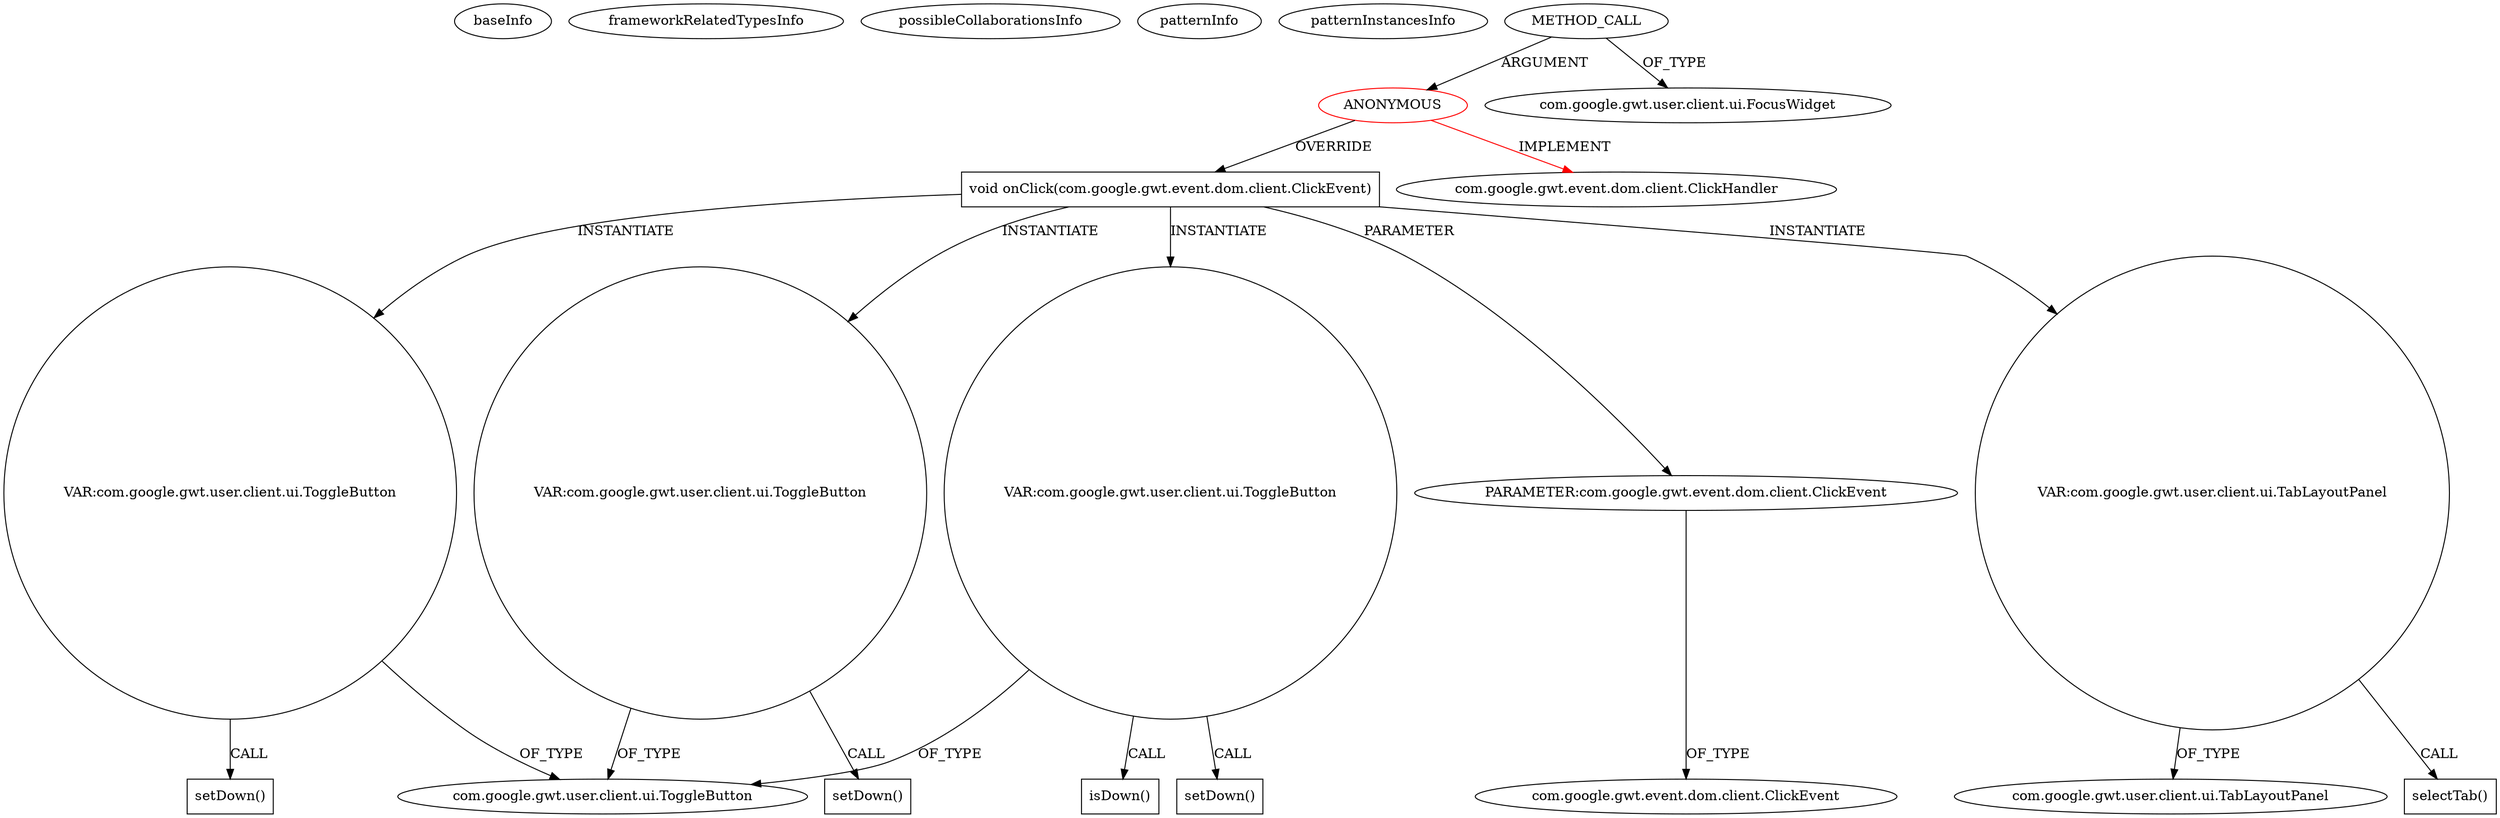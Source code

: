 digraph {
baseInfo[graphId=1049,category="pattern",isAnonymous=true,possibleRelation=false]
frameworkRelatedTypesInfo[0="com.google.gwt.event.dom.client.ClickHandler"]
possibleCollaborationsInfo[]
patternInfo[frequency=3.0,patternRootClient=0]
patternInstancesInfo[0="daonb-obudget~/daonb-obudget/obudget-master/src/client/src/org/obudget/client/PieCharter.java~void PieCharter(client.src.org.obudget.client.Application,boolean,java.lang.Integer,java.lang.Integer)~1169"]
9[label="com.google.gwt.user.client.ui.ToggleButton",vertexType="FRAMEWORK_CLASS_TYPE",isFrameworkType=false]
13[label="VAR:com.google.gwt.user.client.ui.ToggleButton",vertexType="VARIABLE_EXPRESION",isFrameworkType=false,shape=circle]
7[label="VAR:com.google.gwt.user.client.ui.ToggleButton",vertexType="VARIABLE_EXPRESION",isFrameworkType=false,shape=circle]
16[label="VAR:com.google.gwt.user.client.ui.ToggleButton",vertexType="VARIABLE_EXPRESION",isFrameworkType=false,shape=circle]
8[label="isDown()",vertexType="INSIDE_CALL",isFrameworkType=false,shape=box]
14[label="setDown()",vertexType="INSIDE_CALL",isFrameworkType=false,shape=box]
17[label="setDown()",vertexType="INSIDE_CALL",isFrameworkType=false,shape=box]
20[label="setDown()",vertexType="INSIDE_CALL",isFrameworkType=false,shape=box]
4[label="void onClick(com.google.gwt.event.dom.client.ClickEvent)",vertexType="OVERRIDING_METHOD_DECLARATION",isFrameworkType=false,shape=box]
0[label="ANONYMOUS",vertexType="ROOT_ANONYMOUS_DECLARATION",isFrameworkType=false,color=red]
2[label="METHOD_CALL",vertexType="OUTSIDE_CALL",isFrameworkType=false]
5[label="PARAMETER:com.google.gwt.event.dom.client.ClickEvent",vertexType="PARAMETER_DECLARATION",isFrameworkType=false]
6[label="com.google.gwt.event.dom.client.ClickEvent",vertexType="FRAMEWORK_CLASS_TYPE",isFrameworkType=false]
3[label="com.google.gwt.user.client.ui.FocusWidget",vertexType="FRAMEWORK_CLASS_TYPE",isFrameworkType=false]
10[label="VAR:com.google.gwt.user.client.ui.TabLayoutPanel",vertexType="VARIABLE_EXPRESION",isFrameworkType=false,shape=circle]
12[label="com.google.gwt.user.client.ui.TabLayoutPanel",vertexType="FRAMEWORK_CLASS_TYPE",isFrameworkType=false]
11[label="selectTab()",vertexType="INSIDE_CALL",isFrameworkType=false,shape=box]
1[label="com.google.gwt.event.dom.client.ClickHandler",vertexType="FRAMEWORK_INTERFACE_TYPE",isFrameworkType=false]
7->9[label="OF_TYPE"]
7->20[label="CALL"]
2->0[label="ARGUMENT"]
0->1[label="IMPLEMENT",color=red]
10->12[label="OF_TYPE"]
16->9[label="OF_TYPE"]
7->8[label="CALL"]
4->5[label="PARAMETER"]
10->11[label="CALL"]
4->7[label="INSTANTIATE"]
13->14[label="CALL"]
13->9[label="OF_TYPE"]
4->10[label="INSTANTIATE"]
4->13[label="INSTANTIATE"]
0->4[label="OVERRIDE"]
4->16[label="INSTANTIATE"]
2->3[label="OF_TYPE"]
16->17[label="CALL"]
5->6[label="OF_TYPE"]
}
